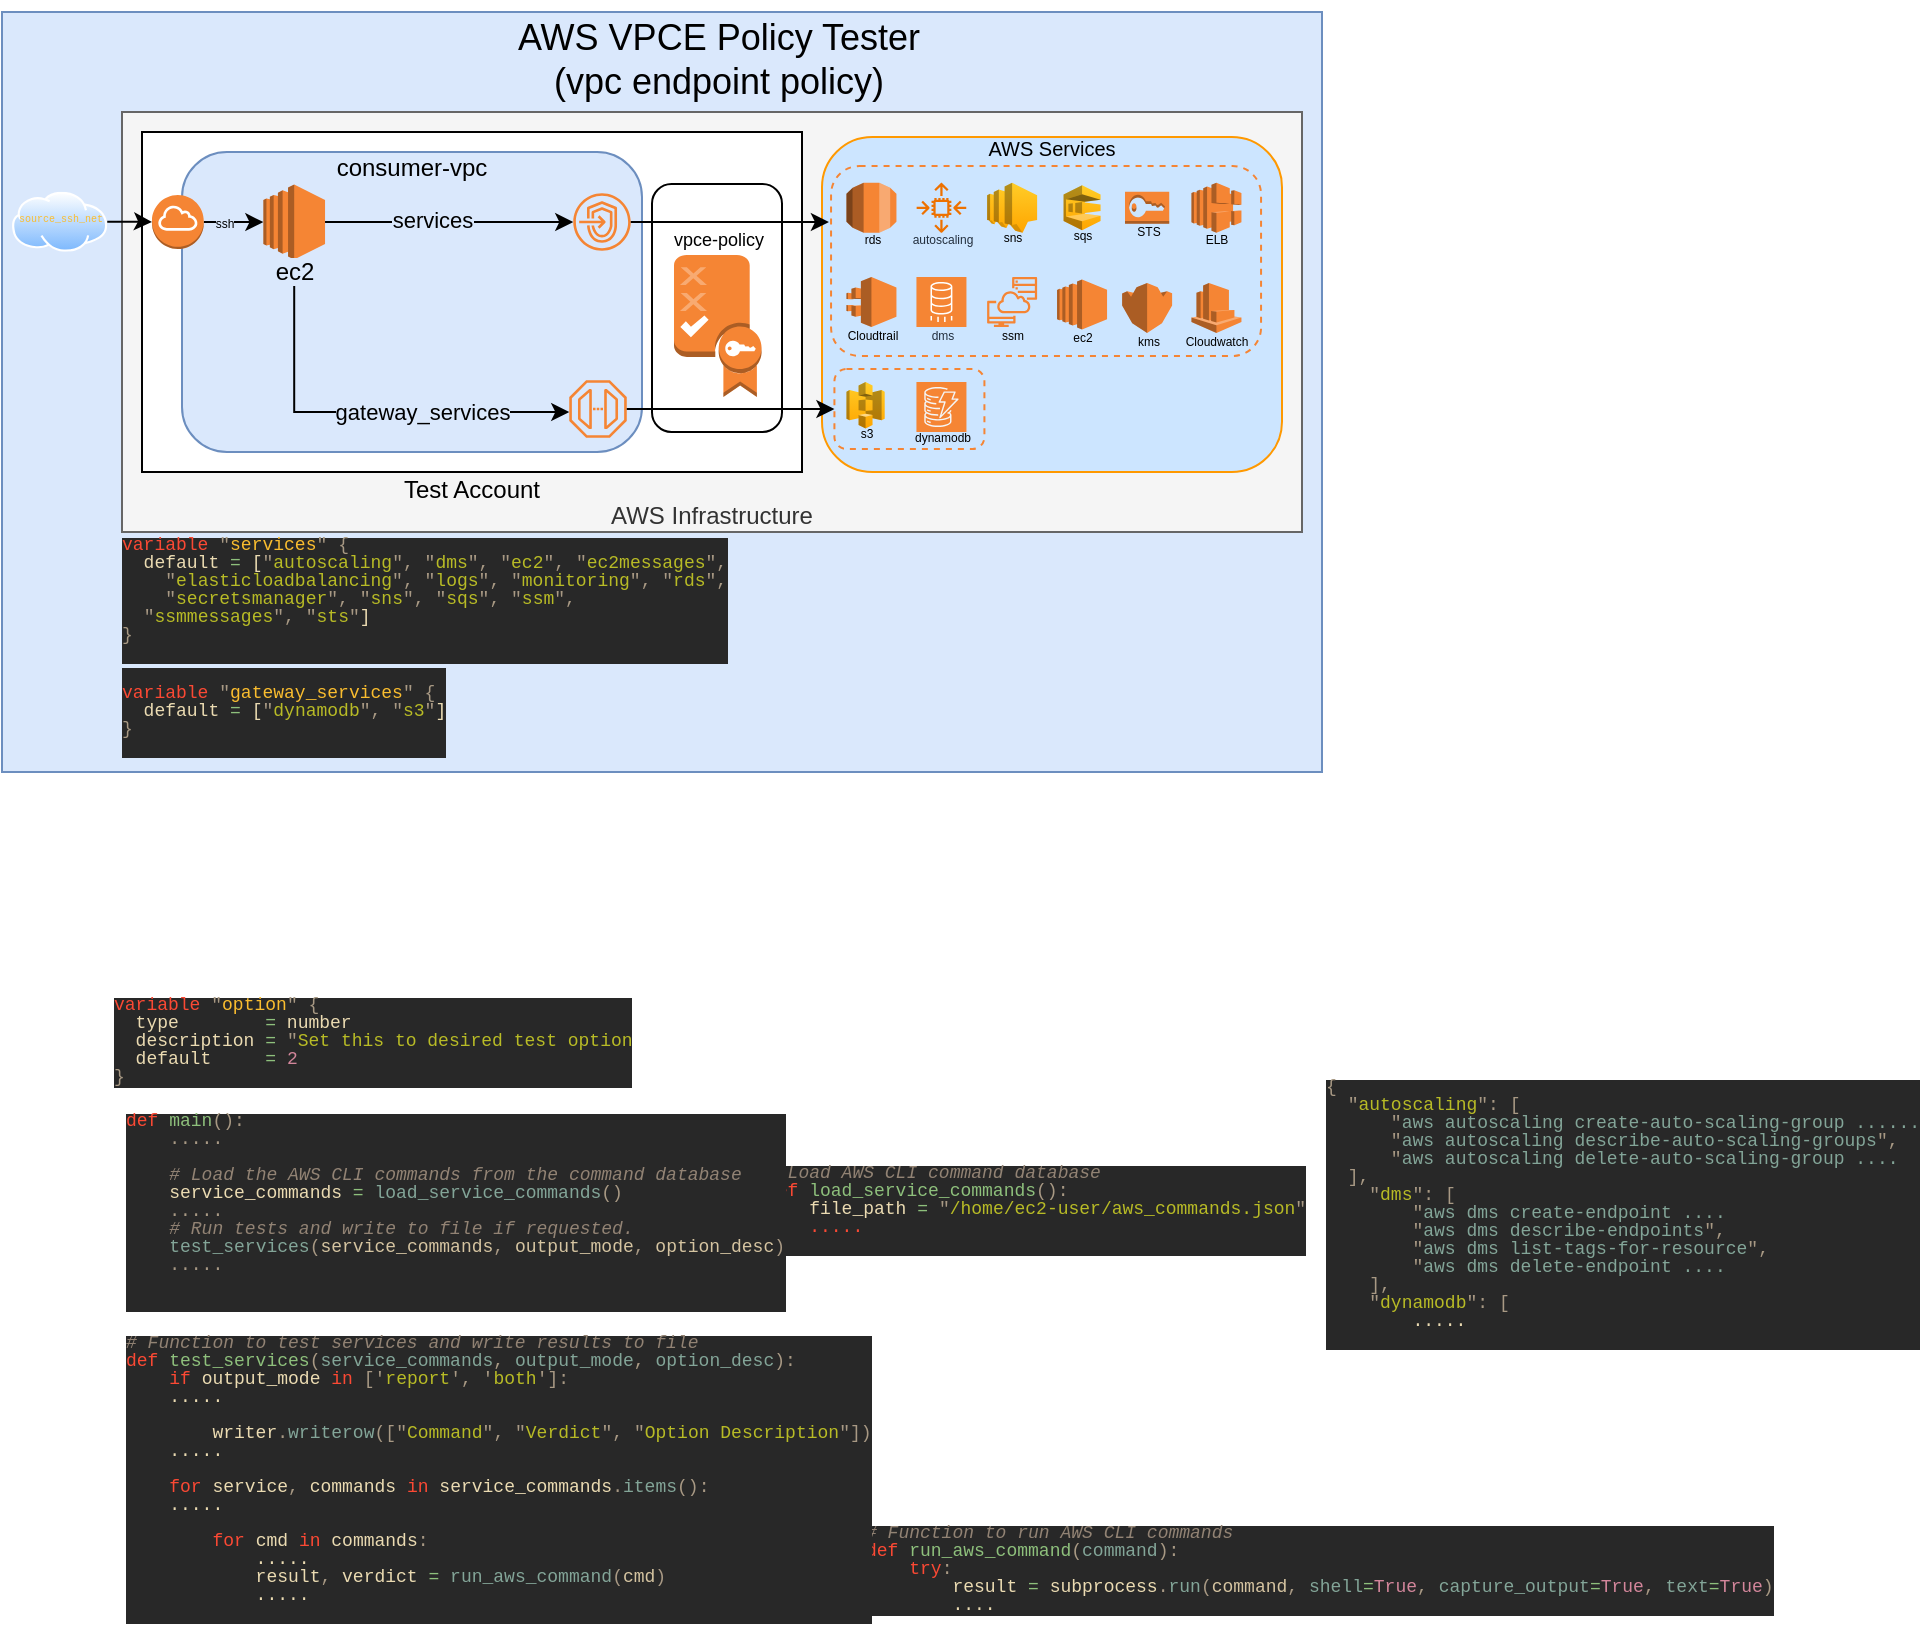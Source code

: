 <mxfile version="24.1.0" type="device">
  <diagram name="Page-1" id="n9Txcn6Dk_RDGWLoqTtt">
    <mxGraphModel dx="318" dy="413" grid="1" gridSize="10" guides="1" tooltips="1" connect="1" arrows="1" fold="1" page="1" pageScale="1" pageWidth="400" pageHeight="300" math="0" shadow="0">
      <root>
        <mxCell id="0" />
        <mxCell id="1" parent="0" />
        <mxCell id="5JxGOsEsqNA9EZdTTbq--1" value="" style="rounded=0;whiteSpace=wrap;html=1;fillColor=#dae8fc;strokeColor=#6c8ebf;" parent="1" vertex="1">
          <mxGeometry x="620" y="20" width="660" height="380" as="geometry" />
        </mxCell>
        <mxCell id="5JxGOsEsqNA9EZdTTbq--22" value="AWS Infrastructure" style="rounded=0;whiteSpace=wrap;html=1;fillColor=#f5f5f5;fontColor=#333333;strokeColor=#666666;labelPosition=center;verticalLabelPosition=bottom;align=center;verticalAlign=top;spacing=-20;" parent="1" vertex="1">
          <mxGeometry x="680" y="70" width="590" height="210" as="geometry" />
        </mxCell>
        <mxCell id="5JxGOsEsqNA9EZdTTbq--25" value="Test Account" style="rounded=0;whiteSpace=wrap;html=1;labelPosition=center;verticalLabelPosition=bottom;align=center;verticalAlign=top;spacing=-3;" parent="1" vertex="1">
          <mxGeometry x="690" y="80" width="330" height="170" as="geometry" />
        </mxCell>
        <mxCell id="5JxGOsEsqNA9EZdTTbq--26" value="consumer-vpc" style="rounded=1;whiteSpace=wrap;html=1;fillColor=#dae8fc;strokeColor=#6c8ebf;labelPosition=center;verticalLabelPosition=top;align=center;verticalAlign=bottom;spacing=-15;" parent="1" vertex="1">
          <mxGeometry x="710" y="90" width="230" height="150" as="geometry" />
        </mxCell>
        <mxCell id="5JxGOsEsqNA9EZdTTbq--35" style="edgeStyle=orthogonalEdgeStyle;rounded=0;orthogonalLoop=1;jettySize=auto;html=1;endArrow=none;endFill=0;startArrow=classic;startFill=1;" parent="1" source="5JxGOsEsqNA9EZdTTbq--31" target="5JxGOsEsqNA9EZdTTbq--18" edge="1">
          <mxGeometry relative="1" as="geometry" />
        </mxCell>
        <mxCell id="zh9yFW4U5Nkz7hviqBrp-18" value="&lt;div&gt;&lt;font style=&quot;font-size: 6px;&quot;&gt;ssh&lt;/font&gt;&lt;/div&gt;" style="edgeLabel;html=1;align=center;verticalAlign=middle;resizable=0;points=[];labelBackgroundColor=#DAE8FC;" vertex="1" connectable="0" parent="5JxGOsEsqNA9EZdTTbq--35">
          <mxGeometry x="0.67" relative="1" as="geometry">
            <mxPoint x="5" y="-1" as="offset" />
          </mxGeometry>
        </mxCell>
        <mxCell id="hPN1PKyEz3A7pXrdg5OF-24" style="edgeStyle=orthogonalEdgeStyle;rounded=0;orthogonalLoop=1;jettySize=auto;html=1;" parent="1" source="5JxGOsEsqNA9EZdTTbq--31" edge="1" target="zh9yFW4U5Nkz7hviqBrp-13">
          <mxGeometry relative="1" as="geometry">
            <mxPoint x="905.63" y="213.007" as="targetPoint" />
            <mxPoint x="766.101" y="146.75" as="sourcePoint" />
            <Array as="points">
              <mxPoint x="766" y="220" />
            </Array>
          </mxGeometry>
        </mxCell>
        <mxCell id="zh9yFW4U5Nkz7hviqBrp-16" value="gateway_services" style="edgeLabel;html=1;align=center;verticalAlign=middle;resizable=0;points=[];labelBackgroundColor=#DAE8FC;" vertex="1" connectable="0" parent="hPN1PKyEz3A7pXrdg5OF-24">
          <mxGeometry x="0.308" relative="1" as="geometry">
            <mxPoint as="offset" />
          </mxGeometry>
        </mxCell>
        <mxCell id="5JxGOsEsqNA9EZdTTbq--31" value="ec2" style="outlineConnect=0;dashed=0;verticalLabelPosition=bottom;verticalAlign=top;align=center;html=1;shape=mxgraph.aws3.ec2;fillColor=#F58534;gradientColor=none;aspect=fixed;spacing=-6;labelBackgroundColor=#DAE8FC;" parent="1" vertex="1">
          <mxGeometry x="750.68" y="106.25" width="30.84" height="37.5" as="geometry" />
        </mxCell>
        <mxCell id="5JxGOsEsqNA9EZdTTbq--18" value="" style="outlineConnect=0;dashed=0;verticalLabelPosition=bottom;verticalAlign=top;align=center;html=1;shape=mxgraph.aws3.internet_gateway;fillColor=#F58534;gradientColor=none;aspect=fixed;" parent="1" vertex="1">
          <mxGeometry x="695" y="111.5" width="25.88" height="27" as="geometry" />
        </mxCell>
        <mxCell id="5JxGOsEsqNA9EZdTTbq--33" style="edgeStyle=orthogonalEdgeStyle;rounded=0;orthogonalLoop=1;jettySize=auto;html=1;entryX=0;entryY=0.5;entryDx=0;entryDy=0;entryPerimeter=0;" parent="1" source="5JxGOsEsqNA9EZdTTbq--31" edge="1">
          <mxGeometry relative="1" as="geometry">
            <mxPoint x="905.63" y="125" as="targetPoint" />
          </mxGeometry>
        </mxCell>
        <mxCell id="zh9yFW4U5Nkz7hviqBrp-17" value="services" style="edgeLabel;html=1;align=center;verticalAlign=middle;resizable=0;points=[];labelBackgroundColor=#DAE8FC;" vertex="1" connectable="0" parent="5JxGOsEsqNA9EZdTTbq--33">
          <mxGeometry x="-0.145" y="1" relative="1" as="geometry">
            <mxPoint as="offset" />
          </mxGeometry>
        </mxCell>
        <mxCell id="5JxGOsEsqNA9EZdTTbq--44" value="AWS VPCE Policy Tester&lt;div&gt;(vpc endpoint policy)&lt;/div&gt;" style="text;html=1;align=center;verticalAlign=middle;resizable=0;points=[];autosize=1;strokeColor=none;fillColor=none;fontSize=18;" parent="1" vertex="1">
          <mxGeometry x="867.9" y="14" width="220" height="60" as="geometry" />
        </mxCell>
        <mxCell id="hPN1PKyEz3A7pXrdg5OF-16" value="AWS Services" style="rounded=1;whiteSpace=wrap;html=1;labelPosition=center;verticalLabelPosition=top;align=center;verticalAlign=bottom;spacing=-12;fillColor=#cce5ff;strokeColor=#FF9900;fontSize=10;fontFamily=Helvetica;fontColor=default;" parent="1" vertex="1">
          <mxGeometry x="1030" y="82.5" width="230" height="167.5" as="geometry" />
        </mxCell>
        <mxCell id="hPN1PKyEz3A7pXrdg5OF-21" value="s3" style="outlineConnect=0;dashed=0;verticalLabelPosition=bottom;verticalAlign=top;align=center;html=1;shape=mxgraph.aws3.s3;fillColor=#ffcd28;aspect=fixed;strokeColor=#d79b00;gradientColor=#ffa500;spacing=-5;fontSize=6;" parent="1" vertex="1">
          <mxGeometry x="1042.22" y="205" width="19.13" height="23.25" as="geometry" />
        </mxCell>
        <mxCell id="zh9yFW4U5Nkz7hviqBrp-3" value="&lt;div style=&quot;color: rgb(235, 219, 178); background-color: rgb(40, 40, 40); font-family: Consolas, &amp;quot;Courier New&amp;quot;, monospace; font-weight: normal; font-size: 9px; line-height: 100%; white-space: pre;&quot;&gt;&lt;div style=&quot;line-height: 100%;&quot;&gt;&lt;span style=&quot;color: #fb4934;&quot;&gt;variable&lt;/span&gt;&lt;span style=&quot;color: #ebdbb2;&quot;&gt; &lt;/span&gt;&lt;span style=&quot;color: #a89984;&quot;&gt;&quot;&lt;/span&gt;&lt;span style=&quot;color: #fabd2f;&quot;&gt;services&lt;/span&gt;&lt;span style=&quot;color: #a89984;&quot;&gt;&quot;&lt;/span&gt;&lt;span style=&quot;color: #ebdbb2;&quot;&gt; &lt;/span&gt;&lt;span style=&quot;color: #a89984;&quot;&gt;{&lt;/span&gt;&lt;/div&gt;&lt;div style=&quot;line-height: 100%;&quot;&gt;&lt;span style=&quot;color: #ebdbb2;&quot;&gt;&amp;nbsp; default &lt;/span&gt;&lt;span style=&quot;color: #8ec07c;&quot;&gt;=&lt;/span&gt;&lt;span style=&quot;color: #ebdbb2;&quot;&gt; [&lt;/span&gt;&lt;span style=&quot;color: #a89984;&quot;&gt;&quot;&lt;/span&gt;&lt;span style=&quot;color: #b8bb26;&quot;&gt;autoscaling&lt;/span&gt;&lt;span style=&quot;color: #a89984;&quot;&gt;&quot;&lt;/span&gt;&lt;span style=&quot;color: #a89984;&quot;&gt;,&lt;/span&gt;&lt;span style=&quot;color: #ebdbb2;&quot;&gt; &lt;/span&gt;&lt;span style=&quot;color: #a89984;&quot;&gt;&quot;&lt;/span&gt;&lt;span style=&quot;color: #b8bb26;&quot;&gt;dms&lt;/span&gt;&lt;span style=&quot;color: #a89984;&quot;&gt;&quot;&lt;/span&gt;&lt;span style=&quot;color: #a89984;&quot;&gt;,&lt;/span&gt;&lt;span style=&quot;color: #ebdbb2;&quot;&gt; &lt;/span&gt;&lt;span style=&quot;color: #a89984;&quot;&gt;&quot;&lt;/span&gt;&lt;span style=&quot;color: #b8bb26;&quot;&gt;ec2&lt;/span&gt;&lt;span style=&quot;color: #a89984;&quot;&gt;&quot;&lt;/span&gt;&lt;span style=&quot;color: #a89984;&quot;&gt;,&lt;/span&gt;&lt;span style=&quot;color: #ebdbb2;&quot;&gt; &lt;/span&gt;&lt;span style=&quot;color: #a89984;&quot;&gt;&quot;&lt;/span&gt;&lt;span style=&quot;color: #b8bb26;&quot;&gt;ec2messages&lt;/span&gt;&lt;span style=&quot;color: #a89984;&quot;&gt;&quot;&lt;/span&gt;&lt;span style=&quot;color: #a89984;&quot;&gt;,&lt;/span&gt;&lt;/div&gt;&lt;div style=&quot;line-height: 100%;&quot;&gt;&lt;span style=&quot;color: #ebdbb2;&quot;&gt;&amp;nbsp; &amp;nbsp; &lt;/span&gt;&lt;span style=&quot;color: #a89984;&quot;&gt;&quot;&lt;/span&gt;&lt;span style=&quot;color: #b8bb26;&quot;&gt;elasticloadbalancing&lt;/span&gt;&lt;span style=&quot;color: #a89984;&quot;&gt;&quot;&lt;/span&gt;&lt;span style=&quot;color: #a89984;&quot;&gt;,&lt;/span&gt;&lt;span style=&quot;color: #ebdbb2;&quot;&gt; &lt;/span&gt;&lt;span style=&quot;color: #a89984;&quot;&gt;&quot;&lt;/span&gt;&lt;span style=&quot;color: #b8bb26;&quot;&gt;logs&lt;/span&gt;&lt;span style=&quot;color: #a89984;&quot;&gt;&quot;&lt;/span&gt;&lt;span style=&quot;color: #a89984;&quot;&gt;,&lt;/span&gt;&lt;span style=&quot;color: #ebdbb2;&quot;&gt; &lt;/span&gt;&lt;span style=&quot;color: #a89984;&quot;&gt;&quot;&lt;/span&gt;&lt;span style=&quot;color: #b8bb26;&quot;&gt;monitoring&lt;/span&gt;&lt;span style=&quot;color: #a89984;&quot;&gt;&quot;&lt;/span&gt;&lt;span style=&quot;color: #a89984;&quot;&gt;,&lt;/span&gt;&lt;span style=&quot;color: #ebdbb2;&quot;&gt; &lt;/span&gt;&lt;span style=&quot;color: #a89984;&quot;&gt;&quot;&lt;/span&gt;&lt;span style=&quot;color: #b8bb26;&quot;&gt;rds&lt;/span&gt;&lt;span style=&quot;color: #a89984;&quot;&gt;&quot;&lt;/span&gt;&lt;span style=&quot;color: #a89984;&quot;&gt;,&lt;/span&gt;&lt;/div&gt;&lt;div style=&quot;line-height: 100%;&quot;&gt;&lt;span style=&quot;color: #ebdbb2;&quot;&gt;&amp;nbsp; &amp;nbsp; &lt;/span&gt;&lt;span style=&quot;color: #a89984;&quot;&gt;&quot;&lt;/span&gt;&lt;span style=&quot;color: #b8bb26;&quot;&gt;secretsmanager&lt;/span&gt;&lt;span style=&quot;color: #a89984;&quot;&gt;&quot;&lt;/span&gt;&lt;span style=&quot;color: #a89984;&quot;&gt;,&lt;/span&gt;&lt;span style=&quot;color: #ebdbb2;&quot;&gt; &lt;/span&gt;&lt;span style=&quot;color: #a89984;&quot;&gt;&quot;&lt;/span&gt;&lt;span style=&quot;color: #b8bb26;&quot;&gt;sns&lt;/span&gt;&lt;span style=&quot;color: #a89984;&quot;&gt;&quot;&lt;/span&gt;&lt;span style=&quot;color: #a89984;&quot;&gt;,&lt;/span&gt;&lt;span style=&quot;color: #ebdbb2;&quot;&gt; &lt;/span&gt;&lt;span style=&quot;color: #a89984;&quot;&gt;&quot;&lt;/span&gt;&lt;span style=&quot;color: #b8bb26;&quot;&gt;sqs&lt;/span&gt;&lt;span style=&quot;color: #a89984;&quot;&gt;&quot;&lt;/span&gt;&lt;span style=&quot;color: #a89984;&quot;&gt;,&lt;/span&gt;&lt;span style=&quot;color: #ebdbb2;&quot;&gt; &lt;/span&gt;&lt;span style=&quot;color: #a89984;&quot;&gt;&quot;&lt;/span&gt;&lt;span style=&quot;color: #b8bb26;&quot;&gt;ssm&lt;/span&gt;&lt;span style=&quot;color: #a89984;&quot;&gt;&quot;&lt;/span&gt;&lt;span style=&quot;color: #a89984;&quot;&gt;,&lt;/span&gt;&lt;/div&gt;&lt;div style=&quot;line-height: 100%;&quot;&gt;&lt;span style=&quot;color: #ebdbb2;&quot;&gt;&amp;nbsp; &lt;/span&gt;&lt;span style=&quot;color: #a89984;&quot;&gt;&quot;&lt;/span&gt;&lt;span style=&quot;color: #b8bb26;&quot;&gt;ssmmessages&lt;/span&gt;&lt;span style=&quot;color: #a89984;&quot;&gt;&quot;&lt;/span&gt;&lt;span style=&quot;color: #a89984;&quot;&gt;,&lt;/span&gt;&lt;span style=&quot;color: #ebdbb2;&quot;&gt; &lt;/span&gt;&lt;span style=&quot;color: #a89984;&quot;&gt;&quot;&lt;/span&gt;&lt;span style=&quot;color: #b8bb26;&quot;&gt;sts&lt;/span&gt;&lt;span style=&quot;color: #a89984;&quot;&gt;&quot;&lt;/span&gt;&lt;span style=&quot;color: #ebdbb2;&quot;&gt;]&lt;/span&gt;&lt;/div&gt;&lt;div style=&quot;line-height: 100%;&quot;&gt;&lt;span style=&quot;color: #a89984;&quot;&gt;}&lt;/span&gt;&lt;/div&gt;&lt;br&gt;&lt;/div&gt;" style="text;whiteSpace=wrap;html=1;" vertex="1" parent="1">
          <mxGeometry x="677.84" y="276" width="284.32" height="80" as="geometry" />
        </mxCell>
        <mxCell id="zh9yFW4U5Nkz7hviqBrp-4" value="&lt;div style=&quot;color: rgb(235, 219, 178); background-color: rgb(40, 40, 40); font-family: Consolas, &amp;quot;Courier New&amp;quot;, monospace; font-weight: normal; font-size: 9px; line-height: 100%; white-space: pre;&quot;&gt;&lt;br style=&quot;font-size: 9px;&quot;&gt;&lt;div style=&quot;font-size: 9px;&quot;&gt;&lt;span style=&quot;color: rgb(251, 73, 52); font-size: 9px;&quot;&gt;variable&lt;/span&gt;&lt;span style=&quot;color: rgb(235, 219, 178); font-size: 9px;&quot;&gt; &lt;/span&gt;&lt;span style=&quot;color: rgb(168, 153, 132); font-size: 9px;&quot;&gt;&quot;&lt;/span&gt;&lt;span style=&quot;color: rgb(250, 189, 47); font-size: 9px;&quot;&gt;gateway_services&lt;/span&gt;&lt;span style=&quot;color: rgb(168, 153, 132); font-size: 9px;&quot;&gt;&quot;&lt;/span&gt;&lt;span style=&quot;color: rgb(235, 219, 178); font-size: 9px;&quot;&gt; &lt;/span&gt;&lt;span style=&quot;color: rgb(168, 153, 132); font-size: 9px;&quot;&gt;{&lt;/span&gt;&lt;/div&gt;&lt;div style=&quot;font-size: 9px;&quot;&gt;&lt;span style=&quot;color: rgb(235, 219, 178); font-size: 9px;&quot;&gt;&amp;nbsp; default &lt;/span&gt;&lt;span style=&quot;color: rgb(142, 192, 124); font-size: 9px;&quot;&gt;=&lt;/span&gt;&lt;span style=&quot;color: rgb(235, 219, 178); font-size: 9px;&quot;&gt; [&lt;/span&gt;&lt;span style=&quot;color: rgb(168, 153, 132); font-size: 9px;&quot;&gt;&quot;&lt;/span&gt;&lt;span style=&quot;color: rgb(184, 187, 38); font-size: 9px;&quot;&gt;dynamodb&lt;/span&gt;&lt;span style=&quot;color: rgb(168, 153, 132); font-size: 9px;&quot;&gt;&quot;&lt;/span&gt;&lt;span style=&quot;color: rgb(168, 153, 132); font-size: 9px;&quot;&gt;,&lt;/span&gt;&lt;span style=&quot;color: rgb(235, 219, 178); font-size: 9px;&quot;&gt; &lt;/span&gt;&lt;span style=&quot;color: rgb(168, 153, 132); font-size: 9px;&quot;&gt;&quot;&lt;/span&gt;&lt;span style=&quot;color: rgb(184, 187, 38); font-size: 9px;&quot;&gt;s3&lt;/span&gt;&lt;span style=&quot;color: rgb(168, 153, 132); font-size: 9px;&quot;&gt;&quot;&lt;/span&gt;&lt;span style=&quot;color: rgb(235, 219, 178); font-size: 9px;&quot;&gt;]&lt;/span&gt;&lt;/div&gt;&lt;div style=&quot;font-size: 9px;&quot;&gt;&lt;span style=&quot;color: rgb(168, 153, 132); font-size: 9px;&quot;&gt;}&lt;/span&gt;&lt;/div&gt;&lt;br style=&quot;font-size: 9px;&quot;&gt;&lt;/div&gt;" style="text;whiteSpace=wrap;html=1;fontSize=9;" vertex="1" parent="1">
          <mxGeometry x="677.84" y="341" width="154.32" height="50" as="geometry" />
        </mxCell>
        <mxCell id="zh9yFW4U5Nkz7hviqBrp-6" value="&lt;div style=&quot;color: rgb(235, 219, 178); background-color: rgb(40, 40, 40); font-family: Consolas, &amp;quot;Courier New&amp;quot;, monospace; font-size: 9px; line-height: 100%; white-space-collapse: preserve;&quot;&gt;&lt;div style=&quot;line-height: 100%;&quot;&gt;&lt;span style=&quot;color: #fb4934;&quot;&gt;variable&lt;/span&gt; &lt;span style=&quot;color: #a89984;&quot;&gt;&quot;&lt;/span&gt;&lt;span style=&quot;color: #fabd2f;&quot;&gt;option&lt;/span&gt;&lt;span style=&quot;color: #a89984;&quot;&gt;&quot;&lt;/span&gt; &lt;span style=&quot;color: #a89984;&quot;&gt;{&lt;/span&gt;&lt;/div&gt;&lt;div style=&quot;line-height: 100%;&quot;&gt;&amp;nbsp; type &amp;nbsp; &amp;nbsp; &amp;nbsp; &amp;nbsp;&lt;span style=&quot;color: #8ec07c;&quot;&gt;=&lt;/span&gt; number&lt;/div&gt;&lt;div style=&quot;line-height: 100%;&quot;&gt;&amp;nbsp; description &lt;span style=&quot;color: #8ec07c;&quot;&gt;=&lt;/span&gt; &lt;span style=&quot;color: #a89984;&quot;&gt;&quot;&lt;/span&gt;&lt;span style=&quot;color: #b8bb26;&quot;&gt;Set this to desired test option&lt;/span&gt;&lt;/div&gt;&lt;div style=&quot;line-height: 100%;&quot;&gt;&amp;nbsp; default &amp;nbsp; &amp;nbsp; &lt;span style=&quot;color: #8ec07c;&quot;&gt;=&lt;/span&gt; &lt;span style=&quot;color: #d3869b;&quot;&gt;2&lt;/span&gt; &lt;/div&gt;&lt;div style=&quot;line-height: 100%;&quot;&gt;&lt;span style=&quot;color: #a89984;&quot;&gt;}&lt;/span&gt;&lt;/div&gt;&lt;/div&gt;" style="text;html=1;align=left;verticalAlign=middle;resizable=0;points=[];autosize=1;strokeColor=none;fillColor=none;" vertex="1" parent="1">
          <mxGeometry x="674.38" y="505" width="260" height="60" as="geometry" />
        </mxCell>
        <UserObject label="&lt;div style=&quot;background-color: rgb(40, 40, 40); font-family: Consolas, &amp;quot;Courier New&amp;quot;, monospace; font-weight: normal; font-size: 9px; line-height: 100%; white-space: pre;&quot;&gt;&lt;div style=&quot;color: rgb(235, 219, 178); line-height: 100%;&quot;&gt;&lt;span style=&quot;color: #928374;font-style: italic;&quot;&gt;# Load AWS CLI command database&lt;/span&gt;&lt;/div&gt;&lt;div style=&quot;color: rgb(235, 219, 178); line-height: 100%;&quot;&gt;&lt;span style=&quot;color: #fb4934;&quot;&gt;def&lt;/span&gt;&lt;span style=&quot;color: #8ec07c;&quot;&gt; load_service_commands&lt;/span&gt;&lt;span style=&quot;color: #a89984;&quot;&gt;():&lt;/span&gt;&lt;/div&gt;&lt;div style=&quot;color: rgb(235, 219, 178); line-height: 100%;&quot;&gt;&lt;span style=&quot;color: #ebdbb2;&quot;&gt;&amp;nbsp; &amp;nbsp; file_path &lt;/span&gt;&lt;span style=&quot;color: #8ec07c;&quot;&gt;=&lt;/span&gt;&lt;span style=&quot;color: #ebdbb2;&quot;&gt; &lt;/span&gt;&lt;span style=&quot;color: #a89984;&quot;&gt;&quot;&lt;/span&gt;&lt;span style=&quot;color: #b8bb26;&quot;&gt;/home/ec2-user/aws_commands.json&lt;/span&gt;&lt;span style=&quot;color: #a89984;&quot;&gt;&quot;&lt;/span&gt;&lt;/div&gt;&lt;div style=&quot;color: rgb(235, 219, 178); line-height: 100%;&quot;&gt;&lt;span style=&quot;color: #ebdbb2;&quot;&gt;&amp;nbsp; &amp;nbsp; &lt;/span&gt;&lt;span style=&quot;color: rgb(251, 73, 52);&quot;&gt;.....&lt;/span&gt;&lt;/div&gt;&lt;div style=&quot;line-height: 100%;&quot;&gt;&lt;font color=&quot;#fb4934&quot;&gt;&lt;br&gt;&lt;/font&gt;&lt;/div&gt;&lt;/div&gt;" link="&lt;div style=&quot;color: #ebdbb2;background-color: #282828;font-family: Consolas, &#39;Courier New&#39;, monospace;font-weight: normal;font-size: 14px;line-height: 19px;white-space: pre;&quot;&gt;&lt;div&gt;&lt;span style=&quot;color: #928374;font-style: italic;&quot;&gt;# Load AWS CLI command database&lt;/span&gt;&lt;/div&gt;&lt;div&gt;&lt;span style=&quot;color: #fb4934;&quot;&gt;def&lt;/span&gt;&lt;span style=&quot;color: #8ec07c;&quot;&gt; load_service_commands&lt;/span&gt;&lt;span style=&quot;color: #a89984;&quot;&gt;():&lt;/span&gt;&lt;/div&gt;&lt;div&gt;&lt;span style=&quot;color: #ebdbb2;&quot;&gt;&amp;nbsp; &amp;nbsp; file_path &lt;/span&gt;&lt;span style=&quot;color: #8ec07c;&quot;&gt;=&lt;/span&gt;&lt;span style=&quot;color: #ebdbb2;&quot;&gt; &lt;/span&gt;&lt;span style=&quot;color: #a89984;&quot;&gt;&quot;&lt;/span&gt;&lt;span style=&quot;color: #b8bb26;&quot;&gt;/home/ec2-user/aws_commands.json&lt;/span&gt;&lt;span style=&quot;color: #a89984;&quot;&gt;&quot;&lt;/span&gt;&lt;/div&gt;&lt;div&gt;&lt;span style=&quot;color: #ebdbb2;&quot;&gt;&amp;nbsp; &amp;nbsp; &lt;/span&gt;&lt;span style=&quot;color: #fb4934;&quot;&gt;try&lt;/span&gt;&lt;span style=&quot;color: #a89984;&quot;&gt;:&lt;/span&gt;&lt;/div&gt;&lt;div&gt;&lt;span style=&quot;color: #ebdbb2;&quot;&gt;&amp;nbsp; &amp;nbsp; &amp;nbsp; &amp;nbsp; &lt;/span&gt;&lt;span style=&quot;color: #fb4934;&quot;&gt;with&lt;/span&gt;&lt;span style=&quot;color: #ebdbb2;&quot;&gt; &lt;/span&gt;&lt;span style=&quot;color: #fe8019;&quot;&gt;open&lt;/span&gt;&lt;span style=&quot;color: #a89984;&quot;&gt;(&lt;/span&gt;&lt;span style=&quot;color: #d5c4a1;&quot;&gt;file_path&lt;/span&gt;&lt;span style=&quot;color: #a89984;&quot;&gt;,&lt;/span&gt;&lt;span style=&quot;color: #d5c4a1;&quot;&gt; &lt;/span&gt;&lt;span style=&quot;color: #a89984;&quot;&gt;&#39;&lt;/span&gt;&lt;span style=&quot;color: #b8bb26;&quot;&gt;r&lt;/span&gt;&lt;span style=&quot;color: #a89984;&quot;&gt;&#39;&lt;/span&gt;&lt;span style=&quot;color: #a89984;&quot;&gt;)&lt;/span&gt;&lt;span style=&quot;color: #ebdbb2;&quot;&gt; &lt;/span&gt;&lt;span style=&quot;color: #fb4934;&quot;&gt;as&lt;/span&gt;&lt;span style=&quot;color: #ebdbb2;&quot;&gt; f&lt;/span&gt;&lt;span style=&quot;color: #a89984;&quot;&gt;:&lt;/span&gt;&lt;/div&gt;&lt;div&gt;&lt;span style=&quot;color: #ebdbb2;&quot;&gt;&amp;nbsp; &amp;nbsp; &amp;nbsp; &amp;nbsp; &amp;nbsp; &amp;nbsp; &lt;/span&gt;&lt;span style=&quot;color: #fb4934;&quot;&gt;return&lt;/span&gt;&lt;span style=&quot;color: #ebdbb2;&quot;&gt; json&lt;/span&gt;&lt;span style=&quot;color: #a89984;&quot;&gt;.&lt;/span&gt;&lt;span style=&quot;color: #83a598;&quot;&gt;load&lt;/span&gt;&lt;span style=&quot;color: #a89984;&quot;&gt;(&lt;/span&gt;&lt;span style=&quot;color: #d5c4a1;&quot;&gt;f&lt;/span&gt;&lt;span style=&quot;color: #a89984;&quot;&gt;)&lt;/span&gt;&lt;/div&gt;&lt;div&gt;&lt;span style=&quot;color: #ebdbb2;&quot;&gt;&amp;nbsp; &amp;nbsp; &lt;/span&gt;&lt;span style=&quot;color: #fb4934;&quot;&gt;except&lt;/span&gt;&lt;span style=&quot;color: #ebdbb2;&quot;&gt; &lt;/span&gt;&lt;span style=&quot;color: #fabd2f;&quot;&gt;FileNotFoundError&lt;/span&gt;&lt;span style=&quot;color: #a89984;&quot;&gt;:&lt;/span&gt;&lt;/div&gt;&lt;div&gt;&lt;span style=&quot;color: #ebdbb2;&quot;&gt;&amp;nbsp; &amp;nbsp; &amp;nbsp; &amp;nbsp; &lt;/span&gt;&lt;span style=&quot;color: #fe8019;&quot;&gt;print&lt;/span&gt;&lt;span style=&quot;color: #a89984;&quot;&gt;(&lt;/span&gt;&lt;span style=&quot;color: #fb4934;&quot;&gt;f&lt;/span&gt;&lt;span style=&quot;color: #b8bb26;&quot;&gt;&quot;Error: Command Database &lt;/span&gt;&lt;span style=&quot;color: #d3869b;&quot;&gt;{&lt;/span&gt;&lt;span style=&quot;color: #d5c4a1;&quot;&gt;file_path&lt;/span&gt;&lt;span style=&quot;color: #d3869b;&quot;&gt;}&lt;/span&gt;&lt;span style=&quot;color: #b8bb26;&quot;&gt; not found.&quot;&lt;/span&gt;&lt;span style=&quot;color: #a89984;&quot;&gt;)&lt;/span&gt;&lt;/div&gt;&lt;div&gt;&lt;span style=&quot;color: #ebdbb2;&quot;&gt;&amp;nbsp; &amp;nbsp; &amp;nbsp; &amp;nbsp; sys&lt;/span&gt;&lt;span style=&quot;color: #a89984;&quot;&gt;.&lt;/span&gt;&lt;span style=&quot;color: #83a598;&quot;&gt;exit&lt;/span&gt;&lt;span style=&quot;color: #a89984;&quot;&gt;(&lt;/span&gt;&lt;span style=&quot;color: #d3869b;&quot;&gt;1&lt;/span&gt;&lt;span style=&quot;color: #a89984;&quot;&gt;)&lt;/span&gt;&lt;/div&gt;&lt;br&gt;&lt;/div&gt;" id="zh9yFW4U5Nkz7hviqBrp-7">
          <mxCell style="text;whiteSpace=wrap;html=1;fontFamily=Helvetica;fontSize=12;fontColor=default;" vertex="1" parent="1">
            <mxGeometry x="1000" y="590" width="254.32" height="60" as="geometry" />
          </mxCell>
        </UserObject>
        <mxCell id="zh9yFW4U5Nkz7hviqBrp-8" value="&lt;div style=&quot;color: rgb(235, 219, 178); background-color: rgb(40, 40, 40); font-family: Consolas, &amp;quot;Courier New&amp;quot;, monospace; font-weight: normal; font-size: 9px; line-height: 100%; white-space: pre;&quot;&gt;&lt;div style=&quot;line-height: 100%;&quot;&gt;&lt;span style=&quot;color: #928374;font-style: italic;&quot;&gt;# Function to run AWS CLI commands&lt;/span&gt;&lt;/div&gt;&lt;div style=&quot;line-height: 100%;&quot;&gt;&lt;span style=&quot;color: #fb4934;&quot;&gt;def&lt;/span&gt;&lt;span style=&quot;color: #8ec07c;&quot;&gt; run_aws_command&lt;/span&gt;&lt;span style=&quot;color: #a89984;&quot;&gt;(&lt;/span&gt;&lt;span style=&quot;color: #83a598;&quot;&gt;command&lt;/span&gt;&lt;span style=&quot;color: #a89984;&quot;&gt;):&lt;/span&gt;&lt;/div&gt;&lt;div style=&quot;line-height: 100%;&quot;&gt;&lt;div style=&quot;line-height: 100%;&quot;&gt;&lt;div style=&quot;line-height: 100%;&quot;&gt;&amp;nbsp; &amp;nbsp; &lt;span style=&quot;color: #fb4934;&quot;&gt;try&lt;/span&gt;&lt;span style=&quot;color: #a89984;&quot;&gt;:&lt;/span&gt;&lt;/div&gt;&lt;div style=&quot;line-height: 100%;&quot;&gt;&lt;div style=&quot;line-height: 100%;&quot;&gt;&amp;nbsp; &amp;nbsp; &amp;nbsp; &amp;nbsp; result &lt;span style=&quot;color: #8ec07c;&quot;&gt;=&lt;/span&gt; subprocess&lt;span style=&quot;color: #a89984;&quot;&gt;.&lt;/span&gt;&lt;span style=&quot;color: #83a598;&quot;&gt;run&lt;/span&gt;&lt;span style=&quot;color: #a89984;&quot;&gt;(&lt;/span&gt;&lt;span style=&quot;color: #d5c4a1;&quot;&gt;command&lt;/span&gt;&lt;span style=&quot;color: #a89984;&quot;&gt;,&lt;/span&gt;&lt;span style=&quot;color: #d5c4a1;&quot;&gt; &lt;/span&gt;&lt;span style=&quot;color: #83a598;&quot;&gt;shell&lt;/span&gt;&lt;span style=&quot;color: #8ec07c;&quot;&gt;=&lt;/span&gt;&lt;span style=&quot;color: #d3869b;&quot;&gt;True&lt;/span&gt;&lt;span style=&quot;color: #a89984;&quot;&gt;,&lt;/span&gt;&lt;span style=&quot;color: #d5c4a1;&quot;&gt; &lt;/span&gt;&lt;span style=&quot;color: #83a598;&quot;&gt;capture_output&lt;/span&gt;&lt;span style=&quot;color: #8ec07c;&quot;&gt;=&lt;/span&gt;&lt;span style=&quot;color: #d3869b;&quot;&gt;True&lt;/span&gt;&lt;span style=&quot;color: #a89984;&quot;&gt;,&lt;/span&gt;&lt;span style=&quot;color: #d5c4a1;&quot;&gt; &lt;/span&gt;&lt;span style=&quot;color: #83a598;&quot;&gt;text&lt;/span&gt;&lt;span style=&quot;color: #8ec07c;&quot;&gt;=&lt;/span&gt;&lt;span style=&quot;color: #d3869b;&quot;&gt;True&lt;/span&gt;&lt;span style=&quot;color: #a89984;&quot;&gt;)&lt;/span&gt;&lt;/div&gt;&lt;/div&gt;&lt;div style=&quot;line-height: 100%;&quot;&gt;&amp;nbsp; &amp;nbsp; &amp;nbsp; &amp;nbsp; ....&lt;/div&gt;&lt;/div&gt;&lt;/div&gt;&lt;/div&gt;" style="text;whiteSpace=wrap;html=1;" vertex="1" parent="1">
          <mxGeometry x="1050" y="770" width="430" height="60" as="geometry" />
        </mxCell>
        <mxCell id="zh9yFW4U5Nkz7hviqBrp-9" value="&lt;div style=&quot;color: rgb(235, 219, 178); background-color: rgb(40, 40, 40); font-family: Consolas, &amp;quot;Courier New&amp;quot;, monospace; font-size: 9px; line-height: 100%; white-space-collapse: preserve;&quot;&gt;&lt;div style=&quot;line-height: 100%;&quot;&gt;&lt;div style=&quot;line-height: 100%;&quot;&gt;&lt;span style=&quot;color: #fb4934;&quot;&gt;def&lt;/span&gt;&lt;span style=&quot;color: #8ec07c;&quot;&gt; main&lt;/span&gt;&lt;span style=&quot;color: #a89984;&quot;&gt;():&lt;/span&gt;&lt;/div&gt;&lt;/div&gt;&lt;div style=&quot;line-height: 100%;&quot;&gt;&amp;nbsp; &amp;nbsp; &lt;span style=&quot;color: #a89984;&quot;&gt;.....&lt;br&gt;&lt;br&gt;&lt;/span&gt;&lt;/div&gt;&lt;div style=&quot;line-height: 100%;&quot;&gt;&lt;div style=&quot;line-height: 9px;&quot;&gt;&amp;nbsp; &amp;nbsp; &lt;span style=&quot;color: rgb(146, 131, 116); font-style: italic;&quot;&gt;# Load the AWS CLI commands from the command database&lt;/span&gt;&lt;/div&gt;&lt;div style=&quot;line-height: 9px;&quot;&gt;&amp;nbsp; &amp;nbsp; service_commands &lt;span style=&quot;color: rgb(142, 192, 124);&quot;&gt;=&lt;/span&gt; &lt;span style=&quot;color: rgb(131, 165, 152);&quot;&gt;load_service_commands&lt;/span&gt;&lt;span style=&quot;color: rgb(168, 153, 132);&quot;&gt;()&lt;/span&gt;&lt;/div&gt;&lt;span style=&quot;color: rgb(168, 153, 132);&quot;&gt;    .....&lt;/span&gt;&lt;br/&gt;&amp;nbsp; &amp;nbsp; &lt;span style=&quot;color: #928374;font-style: italic;&quot;&gt;# Run tests and write to file if requested.&lt;/span&gt;&lt;/div&gt;&lt;div style=&quot;line-height: 100%;&quot;&gt;&amp;nbsp; &amp;nbsp; &lt;span style=&quot;color: #83a598;&quot;&gt;test_services&lt;/span&gt;&lt;span style=&quot;color: #a89984;&quot;&gt;(&lt;/span&gt;&lt;span style=&quot;color: #d5c4a1;&quot;&gt;service_commands&lt;/span&gt;&lt;span style=&quot;color: #a89984;&quot;&gt;,&lt;/span&gt;&lt;span style=&quot;color: #d5c4a1;&quot;&gt; output_mode&lt;/span&gt;&lt;span style=&quot;color: #a89984;&quot;&gt;,&lt;/span&gt;&lt;span style=&quot;color: #d5c4a1;&quot;&gt; option_desc&lt;/span&gt;&lt;span style=&quot;color: #a89984;&quot;&gt;)&lt;/span&gt;&lt;/div&gt;&lt;div style=&quot;line-height: 100%;&quot;&gt;&lt;span style=&quot;color: #a89984;&quot;&gt;    .....&lt;/span&gt;&lt;/div&gt;&lt;div style=&quot;line-height: 100%;&quot;&gt;&lt;div style=&quot;line-height: 100%;&quot;&gt;&lt;div style=&quot;line-height: 100%;&quot;&gt;&lt;br&gt;&lt;/div&gt;&lt;/div&gt;&lt;/div&gt;&lt;div style=&quot;line-height: 100%;&quot;&gt;&lt;span style=&quot;color: #a89984;&quot;&gt;&lt;br&gt;&lt;/span&gt;&lt;/div&gt;&lt;/div&gt;" style="text;html=1;align=left;verticalAlign=middle;resizable=0;points=[];autosize=1;strokeColor=none;fillColor=none;" vertex="1" parent="1">
          <mxGeometry x="680.0" y="565" width="330" height="110" as="geometry" />
        </mxCell>
        <mxCell id="zh9yFW4U5Nkz7hviqBrp-10" value="&lt;div style=&quot;background-color: rgb(40, 40, 40); line-height: 100%; white-space: pre; font-weight: normal; font-size: 9px; font-family: Consolas, &amp;quot;Courier New&amp;quot;, monospace; color: rgb(235, 219, 178);&quot;&gt;&lt;div style=&quot;line-height: 100%;&quot;&gt;&lt;span style=&quot;color: #928374;font-style: italic;&quot;&gt;# Function to test services and write results to file&lt;/span&gt;&lt;/div&gt;&lt;div style=&quot;line-height: 100%;&quot;&gt;&lt;span style=&quot;color: #fb4934;&quot;&gt;def&lt;/span&gt;&lt;span style=&quot;color: #8ec07c;&quot;&gt; test_services&lt;/span&gt;&lt;span style=&quot;color: #a89984;&quot;&gt;(&lt;/span&gt;&lt;span style=&quot;color: #83a598;&quot;&gt;service_commands&lt;/span&gt;&lt;span style=&quot;color: #a89984;&quot;&gt;,&lt;/span&gt;&lt;span style=&quot;color: #8ec07c;&quot;&gt; &lt;/span&gt;&lt;span style=&quot;color: #83a598;&quot;&gt;output_mode&lt;/span&gt;&lt;span style=&quot;color: #a89984;&quot;&gt;,&lt;/span&gt;&lt;span style=&quot;color: #8ec07c;&quot;&gt; &lt;/span&gt;&lt;span style=&quot;color: #83a598;&quot;&gt;option_desc&lt;/span&gt;&lt;span style=&quot;color: #a89984;&quot;&gt;):&lt;/span&gt;&lt;/div&gt;&lt;div style=&quot;line-height: 100%;&quot;&gt;&lt;div style=&quot;line-height: 100%;&quot;&gt;&lt;div style=&quot;line-height: 100%;&quot;&gt;&amp;nbsp; &amp;nbsp; &lt;span style=&quot;color: #fb4934;&quot;&gt;if&lt;/span&gt; output_mode &lt;span style=&quot;color: #fb4934;&quot;&gt;in&lt;/span&gt; &lt;span style=&quot;color: #a89984;&quot;&gt;[&lt;/span&gt;&lt;span style=&quot;color: #a89984;&quot;&gt;&#39;&lt;/span&gt;&lt;span style=&quot;color: #b8bb26;&quot;&gt;report&lt;/span&gt;&lt;span style=&quot;color: #a89984;&quot;&gt;&#39;&lt;/span&gt;&lt;span style=&quot;color: #a89984;&quot;&gt;,&lt;/span&gt; &lt;span style=&quot;color: #a89984;&quot;&gt;&#39;&lt;/span&gt;&lt;span style=&quot;color: #b8bb26;&quot;&gt;both&lt;/span&gt;&lt;span style=&quot;color: #a89984;&quot;&gt;&#39;&lt;/span&gt;&lt;span style=&quot;color: #a89984;&quot;&gt;]:&lt;/span&gt;&lt;/div&gt;&lt;div style=&quot;line-height: 100%;&quot;&gt;&amp;nbsp; &amp;nbsp; .....&lt;br&gt;&lt;/div&gt;&lt;div style=&quot;line-height: 100%;&quot;&gt;&lt;br&gt;&lt;/div&gt;&lt;div style=&quot;line-height: 100%;&quot;&gt;  &amp;nbsp; &amp;nbsp; &amp;nbsp; writer&lt;span style=&quot;color: #a89984;&quot;&gt;.&lt;/span&gt;&lt;span style=&quot;color: #83a598;&quot;&gt;writerow&lt;/span&gt;&lt;span style=&quot;color: #a89984;&quot;&gt;([&lt;/span&gt;&lt;span style=&quot;color: #a89984;&quot;&gt;&quot;&lt;/span&gt;&lt;span style=&quot;color: #b8bb26;&quot;&gt;Command&lt;/span&gt;&lt;span style=&quot;color: #a89984;&quot;&gt;&quot;&lt;/span&gt;&lt;span style=&quot;color: #a89984;&quot;&gt;,&lt;/span&gt;&lt;span style=&quot;color: #d5c4a1;&quot;&gt; &lt;/span&gt;&lt;span style=&quot;color: #a89984;&quot;&gt;&quot;&lt;/span&gt;&lt;span style=&quot;color: #b8bb26;&quot;&gt;Verdict&lt;/span&gt;&lt;span style=&quot;color: #a89984;&quot;&gt;&quot;&lt;/span&gt;&lt;span style=&quot;color: #a89984;&quot;&gt;,&lt;/span&gt;&lt;span style=&quot;color: #d5c4a1;&quot;&gt; &lt;/span&gt;&lt;span style=&quot;color: #a89984;&quot;&gt;&quot;&lt;/span&gt;&lt;span style=&quot;color: #b8bb26;&quot;&gt;Option Description&lt;/span&gt;&lt;span style=&quot;color: #a89984;&quot;&gt;&quot;&lt;/span&gt;&lt;span style=&quot;color: #a89984;&quot;&gt;])&lt;/span&gt;&lt;/div&gt;&lt;/div&gt;&lt;/div&gt;&lt;div style=&quot;line-height: 100%;&quot;&gt;&lt;span style=&quot;color: #ebdbb2;&quot;&gt;&amp;nbsp; &amp;nbsp; &lt;/span&gt;&lt;span style=&quot;color: #ebdbb2;&quot;&gt;.....&lt;/span&gt;&lt;/div&gt;&lt;div style=&quot;line-height: 100%;&quot;&gt;&lt;span style=&quot;color: #ebdbb2;&quot;&gt;&lt;br&gt;&lt;/span&gt;&lt;/div&gt;&lt;div style=&quot;line-height: 100%;&quot;&gt;&lt;div style=&quot;line-height: 100%;&quot;&gt;&amp;nbsp; &amp;nbsp; &lt;span style=&quot;color: #fb4934;&quot;&gt;for&lt;/span&gt; service&lt;span style=&quot;color: #a89984;&quot;&gt;,&lt;/span&gt; commands &lt;span style=&quot;color: #fb4934;&quot;&gt;in&lt;/span&gt; service_commands&lt;span style=&quot;color: #a89984;&quot;&gt;.&lt;/span&gt;&lt;span style=&quot;color: #83a598;&quot;&gt;items&lt;/span&gt;&lt;span style=&quot;color: #a89984;&quot;&gt;():&lt;/span&gt;&lt;/div&gt;&lt;div style=&quot;line-height: 100%;&quot;&gt;&amp;nbsp; &amp;nbsp; .....&lt;span style=&quot;color: #a89984;&quot;&gt;&lt;br&gt;&lt;/span&gt;&lt;/div&gt;&lt;div style=&quot;line-height: 100%;&quot;&gt;&lt;br&gt;&lt;/div&gt;&lt;/div&gt;&lt;div style=&quot;line-height: 100%;&quot;&gt;&lt;div style=&quot;line-height: 100%;&quot;&gt;&lt;div style=&quot;line-height: 100%;&quot;&gt;&amp;nbsp; &amp;nbsp; &amp;nbsp; &amp;nbsp; &lt;span style=&quot;color: #fb4934;&quot;&gt;for&lt;/span&gt; cmd &lt;span style=&quot;color: #fb4934;&quot;&gt;in&lt;/span&gt; commands&lt;span style=&quot;color: #a89984;&quot;&gt;:&lt;/span&gt;&lt;/div&gt;&lt;div style=&quot;line-height: 100%;&quot;&gt;&amp;nbsp; &amp;nbsp; &amp;nbsp; &amp;nbsp; &amp;nbsp; &amp;nbsp; .....&lt;/div&gt;&lt;div style=&quot;line-height: 100%;&quot;&gt;&amp;nbsp; &amp;nbsp; &amp;nbsp; &amp;nbsp; &amp;nbsp; &amp;nbsp; result&lt;span style=&quot;color: #a89984;&quot;&gt;,&lt;/span&gt; verdict &lt;span style=&quot;color: #8ec07c;&quot;&gt;=&lt;/span&gt; &lt;span style=&quot;color: #83a598;&quot;&gt;run_aws_command&lt;/span&gt;&lt;span style=&quot;color: #a89984;&quot;&gt;(&lt;/span&gt;&lt;span style=&quot;color: #d5c4a1;&quot;&gt;cmd&lt;/span&gt;&lt;span style=&quot;color: #a89984;&quot;&gt;)&lt;/span&gt;&lt;/div&gt;&lt;div style=&quot;line-height: 100%;&quot;&gt;&amp;nbsp; &amp;nbsp; &amp;nbsp; &amp;nbsp; &amp;nbsp; &amp;nbsp; .....&lt;/div&gt;&lt;/div&gt;&lt;/div&gt;&lt;div style=&quot;line-height: 100%;&quot;&gt;&lt;span style=&quot;color: #ebdbb2;&quot;&gt;&lt;br&gt;&lt;/span&gt;&lt;/div&gt;&lt;/div&gt;" style="text;whiteSpace=wrap;html=1;" vertex="1" parent="1">
          <mxGeometry x="680" y="675" width="340" height="150" as="geometry" />
        </mxCell>
        <mxCell id="zh9yFW4U5Nkz7hviqBrp-11" value="&lt;p style=&quot;line-height: 100%;&quot;&gt;&lt;/p&gt;&lt;div style=&quot;color: rgb(235, 219, 178); background-color: rgb(40, 40, 40); font-family: Consolas, &amp;quot;Courier New&amp;quot;, monospace; font-weight: normal; font-size: 9px; line-height: 100%; white-space: pre;&quot;&gt;&lt;div style=&quot;line-height: 100%;&quot;&gt;&lt;span style=&quot;color: #a89984;&quot;&gt;{&lt;/span&gt;&lt;/div&gt;&lt;div style=&quot;line-height: 100%;&quot;&gt;&lt;span style=&quot;color: #ebdbb2;&quot;&gt;&amp;nbsp; &lt;/span&gt;&lt;span style=&quot;color: #a89984;&quot;&gt;&quot;&lt;/span&gt;&lt;span style=&quot;color: #b8bb26;&quot;&gt;autoscaling&lt;/span&gt;&lt;span style=&quot;color: #a89984;&quot;&gt;&quot;&lt;/span&gt;&lt;span style=&quot;color: #a89984;&quot;&gt;:&lt;/span&gt;&lt;span style=&quot;color: #ebdbb2;&quot;&gt; &lt;/span&gt;&lt;span style=&quot;color: #a89984;&quot;&gt;[&lt;/span&gt;&lt;/div&gt;&lt;div style=&quot;line-height: 100%;&quot;&gt;&lt;span style=&quot;color: #ebdbb2;&quot;&gt;&amp;nbsp; &amp;nbsp; &amp;nbsp; &lt;/span&gt;&lt;span style=&quot;color: #a89984;&quot;&gt;&quot;&lt;/span&gt;&lt;span style=&quot;color: #83a598;&quot;&gt;aws autoscaling create-auto-scaling-group ......&lt;/span&gt;&lt;/div&gt;&lt;div style=&quot;line-height: 100%;&quot;&gt;&lt;span style=&quot;color: #ebdbb2;&quot;&gt;&amp;nbsp; &amp;nbsp; &amp;nbsp; &lt;/span&gt;&lt;span style=&quot;color: #a89984;&quot;&gt;&quot;&lt;/span&gt;&lt;span style=&quot;color: #83a598;&quot;&gt;aws autoscaling describe-auto-scaling-groups&lt;/span&gt;&lt;span style=&quot;color: #a89984;&quot;&gt;&quot;&lt;/span&gt;&lt;span style=&quot;color: #a89984;&quot;&gt;,&lt;/span&gt;&lt;/div&gt;&lt;div style=&quot;line-height: 100%;&quot;&gt;&lt;span style=&quot;color: #ebdbb2;&quot;&gt;&amp;nbsp; &amp;nbsp; &amp;nbsp; &lt;/span&gt;&lt;span style=&quot;color: #a89984;&quot;&gt;&quot;&lt;/span&gt;&lt;span style=&quot;color: #83a598;&quot;&gt;aws autoscaling delete-auto-scaling-group ....&lt;/span&gt;&lt;/div&gt;&lt;div style=&quot;line-height: 100%;&quot;&gt;&lt;span style=&quot;color: #ebdbb2;&quot;&gt;&amp;nbsp; &lt;/span&gt;&lt;span style=&quot;color: #a89984;&quot;&gt;],&lt;/span&gt;&lt;/div&gt;&lt;div style=&quot;line-height: 100%;&quot;&gt;&lt;span style=&quot;color: #ebdbb2;&quot;&gt;&amp;nbsp; &amp;nbsp; &lt;/span&gt;&lt;span style=&quot;color: #a89984;&quot;&gt;&quot;&lt;/span&gt;&lt;span style=&quot;color: #b8bb26;&quot;&gt;dms&lt;/span&gt;&lt;span style=&quot;color: #a89984;&quot;&gt;&quot;&lt;/span&gt;&lt;span style=&quot;color: #a89984;&quot;&gt;:&lt;/span&gt;&lt;span style=&quot;color: #ebdbb2;&quot;&gt; &lt;/span&gt;&lt;span style=&quot;color: #a89984;&quot;&gt;[&lt;/span&gt;&lt;/div&gt;&lt;div style=&quot;line-height: 100%;&quot;&gt;&lt;span style=&quot;color: #ebdbb2;&quot;&gt;&amp;nbsp; &amp;nbsp; &amp;nbsp; &amp;nbsp; &lt;/span&gt;&lt;span style=&quot;color: #a89984;&quot;&gt;&quot;&lt;/span&gt;&lt;span style=&quot;color: #83a598;&quot;&gt;aws dms create-endpoint ....&lt;/span&gt;&lt;/div&gt;&lt;div style=&quot;line-height: 100%;&quot;&gt;&lt;span style=&quot;color: #ebdbb2;&quot;&gt;&amp;nbsp; &amp;nbsp; &amp;nbsp; &amp;nbsp; &lt;/span&gt;&lt;span style=&quot;color: #a89984;&quot;&gt;&quot;&lt;/span&gt;&lt;span style=&quot;color: #83a598;&quot;&gt;aws dms describe-endpoints&lt;/span&gt;&lt;span style=&quot;color: #a89984;&quot;&gt;&quot;&lt;/span&gt;&lt;span style=&quot;color: #a89984;&quot;&gt;,&lt;/span&gt;&lt;/div&gt;&lt;div style=&quot;line-height: 100%;&quot;&gt;&lt;span style=&quot;color: #ebdbb2;&quot;&gt;&amp;nbsp; &amp;nbsp; &amp;nbsp; &amp;nbsp; &lt;/span&gt;&lt;span style=&quot;color: #a89984;&quot;&gt;&quot;&lt;/span&gt;&lt;span style=&quot;color: #83a598;&quot;&gt;aws dms list-tags-for-resource&lt;/span&gt;&lt;span style=&quot;color: #a89984;&quot;&gt;&quot;&lt;/span&gt;&lt;span style=&quot;color: #a89984;&quot;&gt;,&lt;/span&gt;&lt;/div&gt;&lt;div style=&quot;line-height: 100%;&quot;&gt;&lt;span style=&quot;color: #ebdbb2;&quot;&gt;&amp;nbsp; &amp;nbsp; &amp;nbsp; &amp;nbsp; &lt;/span&gt;&lt;span style=&quot;color: #a89984;&quot;&gt;&quot;&lt;/span&gt;&lt;span style=&quot;color: #83a598;&quot;&gt;aws dms delete-endpoint ....&lt;/span&gt;&lt;/div&gt;&lt;div style=&quot;line-height: 100%;&quot;&gt;&lt;span style=&quot;color: #ebdbb2;&quot;&gt;&amp;nbsp; &amp;nbsp; &lt;/span&gt;&lt;span style=&quot;color: #a89984;&quot;&gt;],&lt;/span&gt;&lt;/div&gt;&lt;div style=&quot;line-height: 100%;&quot;&gt;&lt;span style=&quot;color: #ebdbb2;&quot;&gt;&amp;nbsp; &amp;nbsp; &lt;/span&gt;&lt;span style=&quot;color: #a89984;&quot;&gt;&quot;&lt;/span&gt;&lt;span style=&quot;color: #b8bb26;&quot;&gt;dynamodb&lt;/span&gt;&lt;span style=&quot;color: #a89984;&quot;&gt;&quot;&lt;/span&gt;&lt;span style=&quot;color: #a89984;&quot;&gt;:&lt;/span&gt;&lt;span style=&quot;color: #ebdbb2;&quot;&gt; &lt;/span&gt;&lt;span style=&quot;color: #a89984;&quot;&gt;[&lt;/span&gt;&lt;/div&gt;&lt;div style=&quot;line-height: 100%;&quot;&gt;&amp;nbsp; &amp;nbsp; &amp;nbsp; &amp;nbsp; .....&lt;span style=&quot;color: #a89984;&quot;&gt;&lt;br&gt;&lt;/span&gt;&lt;/div&gt;&lt;div style=&quot;line-height: 100%;&quot;&gt;&lt;br&gt;&lt;/div&gt;&lt;/div&gt;&lt;p&gt;&lt;/p&gt;" style="text;whiteSpace=wrap;html=1;" vertex="1" parent="1">
          <mxGeometry x="1280" y="535" width="280" height="140" as="geometry" />
        </mxCell>
        <mxCell id="zh9yFW4U5Nkz7hviqBrp-13" value="" style="sketch=0;outlineConnect=0;fontColor=#232F3E;gradientColor=none;fillColor=#F58534;strokeColor=none;dashed=0;verticalLabelPosition=bottom;verticalAlign=top;align=center;html=1;fontSize=12;fontStyle=0;aspect=fixed;pointerEvents=1;shape=mxgraph.aws4.endpoint;" vertex="1" parent="1">
          <mxGeometry x="903.63" y="203.5" width="28.75" height="30" as="geometry" />
        </mxCell>
        <mxCell id="zh9yFW4U5Nkz7hviqBrp-14" value="" style="sketch=0;outlineConnect=0;fontColor=#232F3E;gradientColor=none;fillColor=#F58534;strokeColor=none;dashed=0;verticalLabelPosition=bottom;verticalAlign=top;align=center;html=1;fontSize=12;fontStyle=0;aspect=fixed;pointerEvents=1;shape=mxgraph.aws4.endpoints;fontFamily=Helvetica;" vertex="1" parent="1">
          <mxGeometry x="905.63" y="110" width="28.75" height="30" as="geometry" />
        </mxCell>
        <mxCell id="zh9yFW4U5Nkz7hviqBrp-33" value="" style="rounded=1;whiteSpace=wrap;html=1;dashed=1;fillColor=none;strokeColor=#F58534;" vertex="1" parent="1">
          <mxGeometry x="1034.53" y="97" width="215" height="95" as="geometry" />
        </mxCell>
        <mxCell id="zh9yFW4U5Nkz7hviqBrp-31" value="" style="rounded=1;whiteSpace=wrap;html=1;dashed=1;fillColor=none;strokeColor=#F58534;" vertex="1" parent="1">
          <mxGeometry x="1036.21" y="198.5" width="75" height="40" as="geometry" />
        </mxCell>
        <mxCell id="zh9yFW4U5Nkz7hviqBrp-30" value="&lt;font style=&quot;font-size: 6px;&quot;&gt;dynamodb&lt;/font&gt;" style="sketch=0;points=[[0,0,0],[0.25,0,0],[0.5,0,0],[0.75,0,0],[1,0,0],[0,1,0],[0.25,1,0],[0.5,1,0],[0.75,1,0],[1,1,0],[0,0.25,0],[0,0.5,0],[0,0.75,0],[1,0.25,0],[1,0.5,0],[1,0.75,0]];outlineConnect=0;fontColor=default;fillColor=#F58534;strokeColor=#F5F5F5;dashed=0;verticalLabelPosition=bottom;verticalAlign=top;align=center;html=1;fontSize=12;fontStyle=0;aspect=fixed;shape=mxgraph.aws4.resourceIcon;resIcon=mxgraph.aws4.dynamodb;fontFamily=Helvetica;gradientColor=none;spacing=-11;" vertex="1" parent="1">
          <mxGeometry x="1077.22" y="205" width="25" height="25" as="geometry" />
        </mxCell>
        <mxCell id="hPN1PKyEz3A7pXrdg5OF-18" value="sqs" style="outlineConnect=0;dashed=0;verticalLabelPosition=bottom;verticalAlign=top;align=center;html=1;shape=mxgraph.aws3.sqs;fillColor=#ffcd28;gradientColor=#ffa500;aspect=fixed;strokeColor=#d79b00;fontFamily=Helvetica;fontSize=6;fontColor=default;spacing=-5;" parent="1" vertex="1">
          <mxGeometry x="1150.78" y="106.63" width="18.51" height="22.5" as="geometry" />
        </mxCell>
        <mxCell id="hPN1PKyEz3A7pXrdg5OF-19" value="sns" style="outlineConnect=0;dashed=0;verticalLabelPosition=bottom;verticalAlign=top;align=center;html=1;shape=mxgraph.aws3.sns;fillColor=#ffcd28;gradientColor=#ffa500;aspect=fixed;strokeColor=#d79b00;fontFamily=Helvetica;fontSize=6;fontColor=default;spacing=-5;" parent="1" vertex="1">
          <mxGeometry x="1112.56" y="105.37" width="25" height="25" as="geometry" />
        </mxCell>
        <mxCell id="zh9yFW4U5Nkz7hviqBrp-19" value="autoscaling" style="sketch=0;outlineConnect=0;fontColor=#232F3E;gradientColor=none;fillColor=#ED7100;strokeColor=none;dashed=0;verticalLabelPosition=bottom;verticalAlign=top;align=center;html=1;fontSize=6;fontStyle=0;aspect=fixed;pointerEvents=1;shape=mxgraph.aws4.auto_scaling2;spacing=-4;" vertex="1" parent="1">
          <mxGeometry x="1077.22" y="105.38" width="25" height="25" as="geometry" />
        </mxCell>
        <mxCell id="zh9yFW4U5Nkz7hviqBrp-20" value="dms" style="sketch=0;points=[[0,0,0],[0.25,0,0],[0.5,0,0],[0.75,0,0],[1,0,0],[0,1,0],[0.25,1,0],[0.5,1,0],[0.75,1,0],[1,1,0],[0,0.25,0],[0,0.5,0],[0,0.75,0],[1,0.25,0],[1,0.5,0],[1,0.75,0]];outlineConnect=0;fontColor=#232F3E;fillColor=#F58534;strokeColor=#ffffff;dashed=0;verticalLabelPosition=bottom;verticalAlign=top;align=center;html=1;fontSize=6;fontStyle=0;aspect=fixed;shape=mxgraph.aws4.resourceIcon;resIcon=mxgraph.aws4.database_migration_service;spacing=-4;" vertex="1" parent="1">
          <mxGeometry x="1077.22" y="152.5" width="25" height="25" as="geometry" />
        </mxCell>
        <mxCell id="zh9yFW4U5Nkz7hviqBrp-21" value="ec2" style="outlineConnect=0;dashed=0;verticalLabelPosition=bottom;verticalAlign=top;align=center;html=1;shape=mxgraph.aws3.ec2;fillColor=#F58534;gradientColor=none;aspect=fixed;fontSize=6;spacing=-4;" vertex="1" parent="1">
          <mxGeometry x="1147.53" y="153.75" width="25" height="25" as="geometry" />
        </mxCell>
        <mxCell id="zh9yFW4U5Nkz7hviqBrp-22" value="ssm" style="sketch=0;outlineConnect=0;fontColor=default;gradientColor=none;fillColor=#F58534;strokeColor=default;dashed=0;verticalLabelPosition=bottom;verticalAlign=top;align=center;html=1;fontSize=6;fontStyle=0;aspect=fixed;pointerEvents=1;shape=mxgraph.aws4.systems_manager_session_manager;fontFamily=Helvetica;spacing=-4;" vertex="1" parent="1">
          <mxGeometry x="1112.56" y="152.5" width="25" height="25" as="geometry" />
        </mxCell>
        <mxCell id="zh9yFW4U5Nkz7hviqBrp-23" value="ELB" style="outlineConnect=0;dashed=0;verticalLabelPosition=bottom;verticalAlign=top;align=center;html=1;shape=mxgraph.aws3.elastic_load_balancing;fillColor=#F58534;gradientColor=none;aspect=fixed;strokeColor=default;fontFamily=Helvetica;fontSize=6;fontColor=default;spacing=-4;" vertex="1" parent="1">
          <mxGeometry x="1214.72" y="105.37" width="25" height="25" as="geometry" />
        </mxCell>
        <mxCell id="zh9yFW4U5Nkz7hviqBrp-24" value="Cloudwatch" style="outlineConnect=0;dashed=0;verticalLabelPosition=bottom;verticalAlign=top;align=center;html=1;shape=mxgraph.aws3.cloudwatch;fillColor=#F58534;gradientColor=none;aspect=fixed;strokeColor=default;fontFamily=Helvetica;fontSize=6;fontColor=default;spacing=-4;" vertex="1" parent="1">
          <mxGeometry x="1214.72" y="155.5" width="25" height="25" as="geometry" />
        </mxCell>
        <mxCell id="zh9yFW4U5Nkz7hviqBrp-37" value="" style="rounded=1;whiteSpace=wrap;html=1;" vertex="1" parent="1">
          <mxGeometry x="945" y="106" width="65" height="124" as="geometry" />
        </mxCell>
        <mxCell id="zh9yFW4U5Nkz7hviqBrp-25" value="Cloudtrail" style="outlineConnect=0;dashed=0;verticalLabelPosition=bottom;verticalAlign=top;align=center;html=1;shape=mxgraph.aws3.cloudtrail;fillColor=#F58534;gradientColor=none;aspect=fixed;strokeColor=default;fontFamily=Helvetica;fontSize=6;fontColor=default;spacing=-4;" vertex="1" parent="1">
          <mxGeometry x="1042.22" y="152.5" width="25" height="25" as="geometry" />
        </mxCell>
        <mxCell id="zh9yFW4U5Nkz7hviqBrp-26" value="rds" style="outlineConnect=0;dashed=0;verticalLabelPosition=bottom;verticalAlign=top;align=center;html=1;shape=mxgraph.aws3.rds;fillColor=#F58534;gradientColor=none;aspect=fixed;strokeColor=default;fontFamily=Helvetica;fontSize=6;fontColor=default;spacing=-4;" vertex="1" parent="1">
          <mxGeometry x="1042.22" y="105.38" width="25" height="25" as="geometry" />
        </mxCell>
        <mxCell id="zh9yFW4U5Nkz7hviqBrp-27" value="kms" style="outlineConnect=0;dashed=0;verticalLabelPosition=bottom;verticalAlign=top;align=center;html=1;shape=mxgraph.aws3.kms;fillColor=#F58534;gradientColor=none;aspect=fixed;strokeColor=default;fontFamily=Helvetica;fontSize=6;fontColor=default;spacing=-4;" vertex="1" parent="1">
          <mxGeometry x="1180.06" y="155.5" width="25" height="25" as="geometry" />
        </mxCell>
        <mxCell id="zh9yFW4U5Nkz7hviqBrp-29" value="STS" style="outlineConnect=0;dashed=0;verticalLabelPosition=bottom;verticalAlign=top;align=center;html=1;shape=mxgraph.aws3.sts;fillColor=#F58534;gradientColor=none;strokeColor=default;fontFamily=Helvetica;fontSize=6;fontColor=default;spacing=-4;" vertex="1" parent="1">
          <mxGeometry x="1181.5" y="109.87" width="22.12" height="16" as="geometry" />
        </mxCell>
        <mxCell id="zh9yFW4U5Nkz7hviqBrp-34" style="edgeStyle=orthogonalEdgeStyle;rounded=0;orthogonalLoop=1;jettySize=auto;html=1;entryX=-0.005;entryY=0.295;entryDx=0;entryDy=0;entryPerimeter=0;" edge="1" parent="1" source="zh9yFW4U5Nkz7hviqBrp-14" target="zh9yFW4U5Nkz7hviqBrp-33">
          <mxGeometry relative="1" as="geometry" />
        </mxCell>
        <mxCell id="zh9yFW4U5Nkz7hviqBrp-35" value="vpce-&lt;span style=&quot;background-color: initial;&quot;&gt;policy&lt;/span&gt;" style="outlineConnect=0;dashed=0;verticalLabelPosition=top;verticalAlign=bottom;align=center;html=1;shape=mxgraph.aws3.policy;fillColor=#F58534;gradientColor=none;aspect=fixed;labelPosition=center;fontSize=9;" vertex="1" parent="1">
          <mxGeometry x="956" y="141.5" width="43.79" height="71" as="geometry" />
        </mxCell>
        <mxCell id="zh9yFW4U5Nkz7hviqBrp-32" style="edgeStyle=orthogonalEdgeStyle;rounded=0;orthogonalLoop=1;jettySize=auto;html=1;entryX=0;entryY=0.5;entryDx=0;entryDy=0;" edge="1" parent="1" source="zh9yFW4U5Nkz7hviqBrp-13" target="zh9yFW4U5Nkz7hviqBrp-31">
          <mxGeometry relative="1" as="geometry" />
        </mxCell>
        <mxCell id="zh9yFW4U5Nkz7hviqBrp-39" style="edgeStyle=orthogonalEdgeStyle;rounded=0;orthogonalLoop=1;jettySize=auto;html=1;" edge="1" parent="1" source="zh9yFW4U5Nkz7hviqBrp-38" target="5JxGOsEsqNA9EZdTTbq--18">
          <mxGeometry relative="1" as="geometry" />
        </mxCell>
        <mxCell id="zh9yFW4U5Nkz7hviqBrp-38" value="&lt;div style=&quot;color: rgb(235, 219, 178); font-family: Consolas, &amp;quot;Courier New&amp;quot;, monospace; line-height: 100%; white-space-collapse: preserve; font-size: 5px;&quot;&gt;&lt;span style=&quot;color: rgb(250, 189, 47); font-size: 5px;&quot;&gt;&lt;font style=&quot;font-size: 5px;&quot;&gt;source_ssh_net&lt;/font&gt;&lt;/span&gt;&lt;/div&gt;" style="image;aspect=fixed;perimeter=ellipsePerimeter;html=1;align=center;shadow=0;dashed=0;spacingTop=-1;image=img/lib/active_directory/internet_cloud.svg;labelPosition=center;verticalLabelPosition=middle;verticalAlign=middle;labelBackgroundColor=none;spacing=0;fontSize=5;" vertex="1" parent="1">
          <mxGeometry x="625" y="109.87" width="47.62" height="30" as="geometry" />
        </mxCell>
      </root>
    </mxGraphModel>
  </diagram>
</mxfile>
